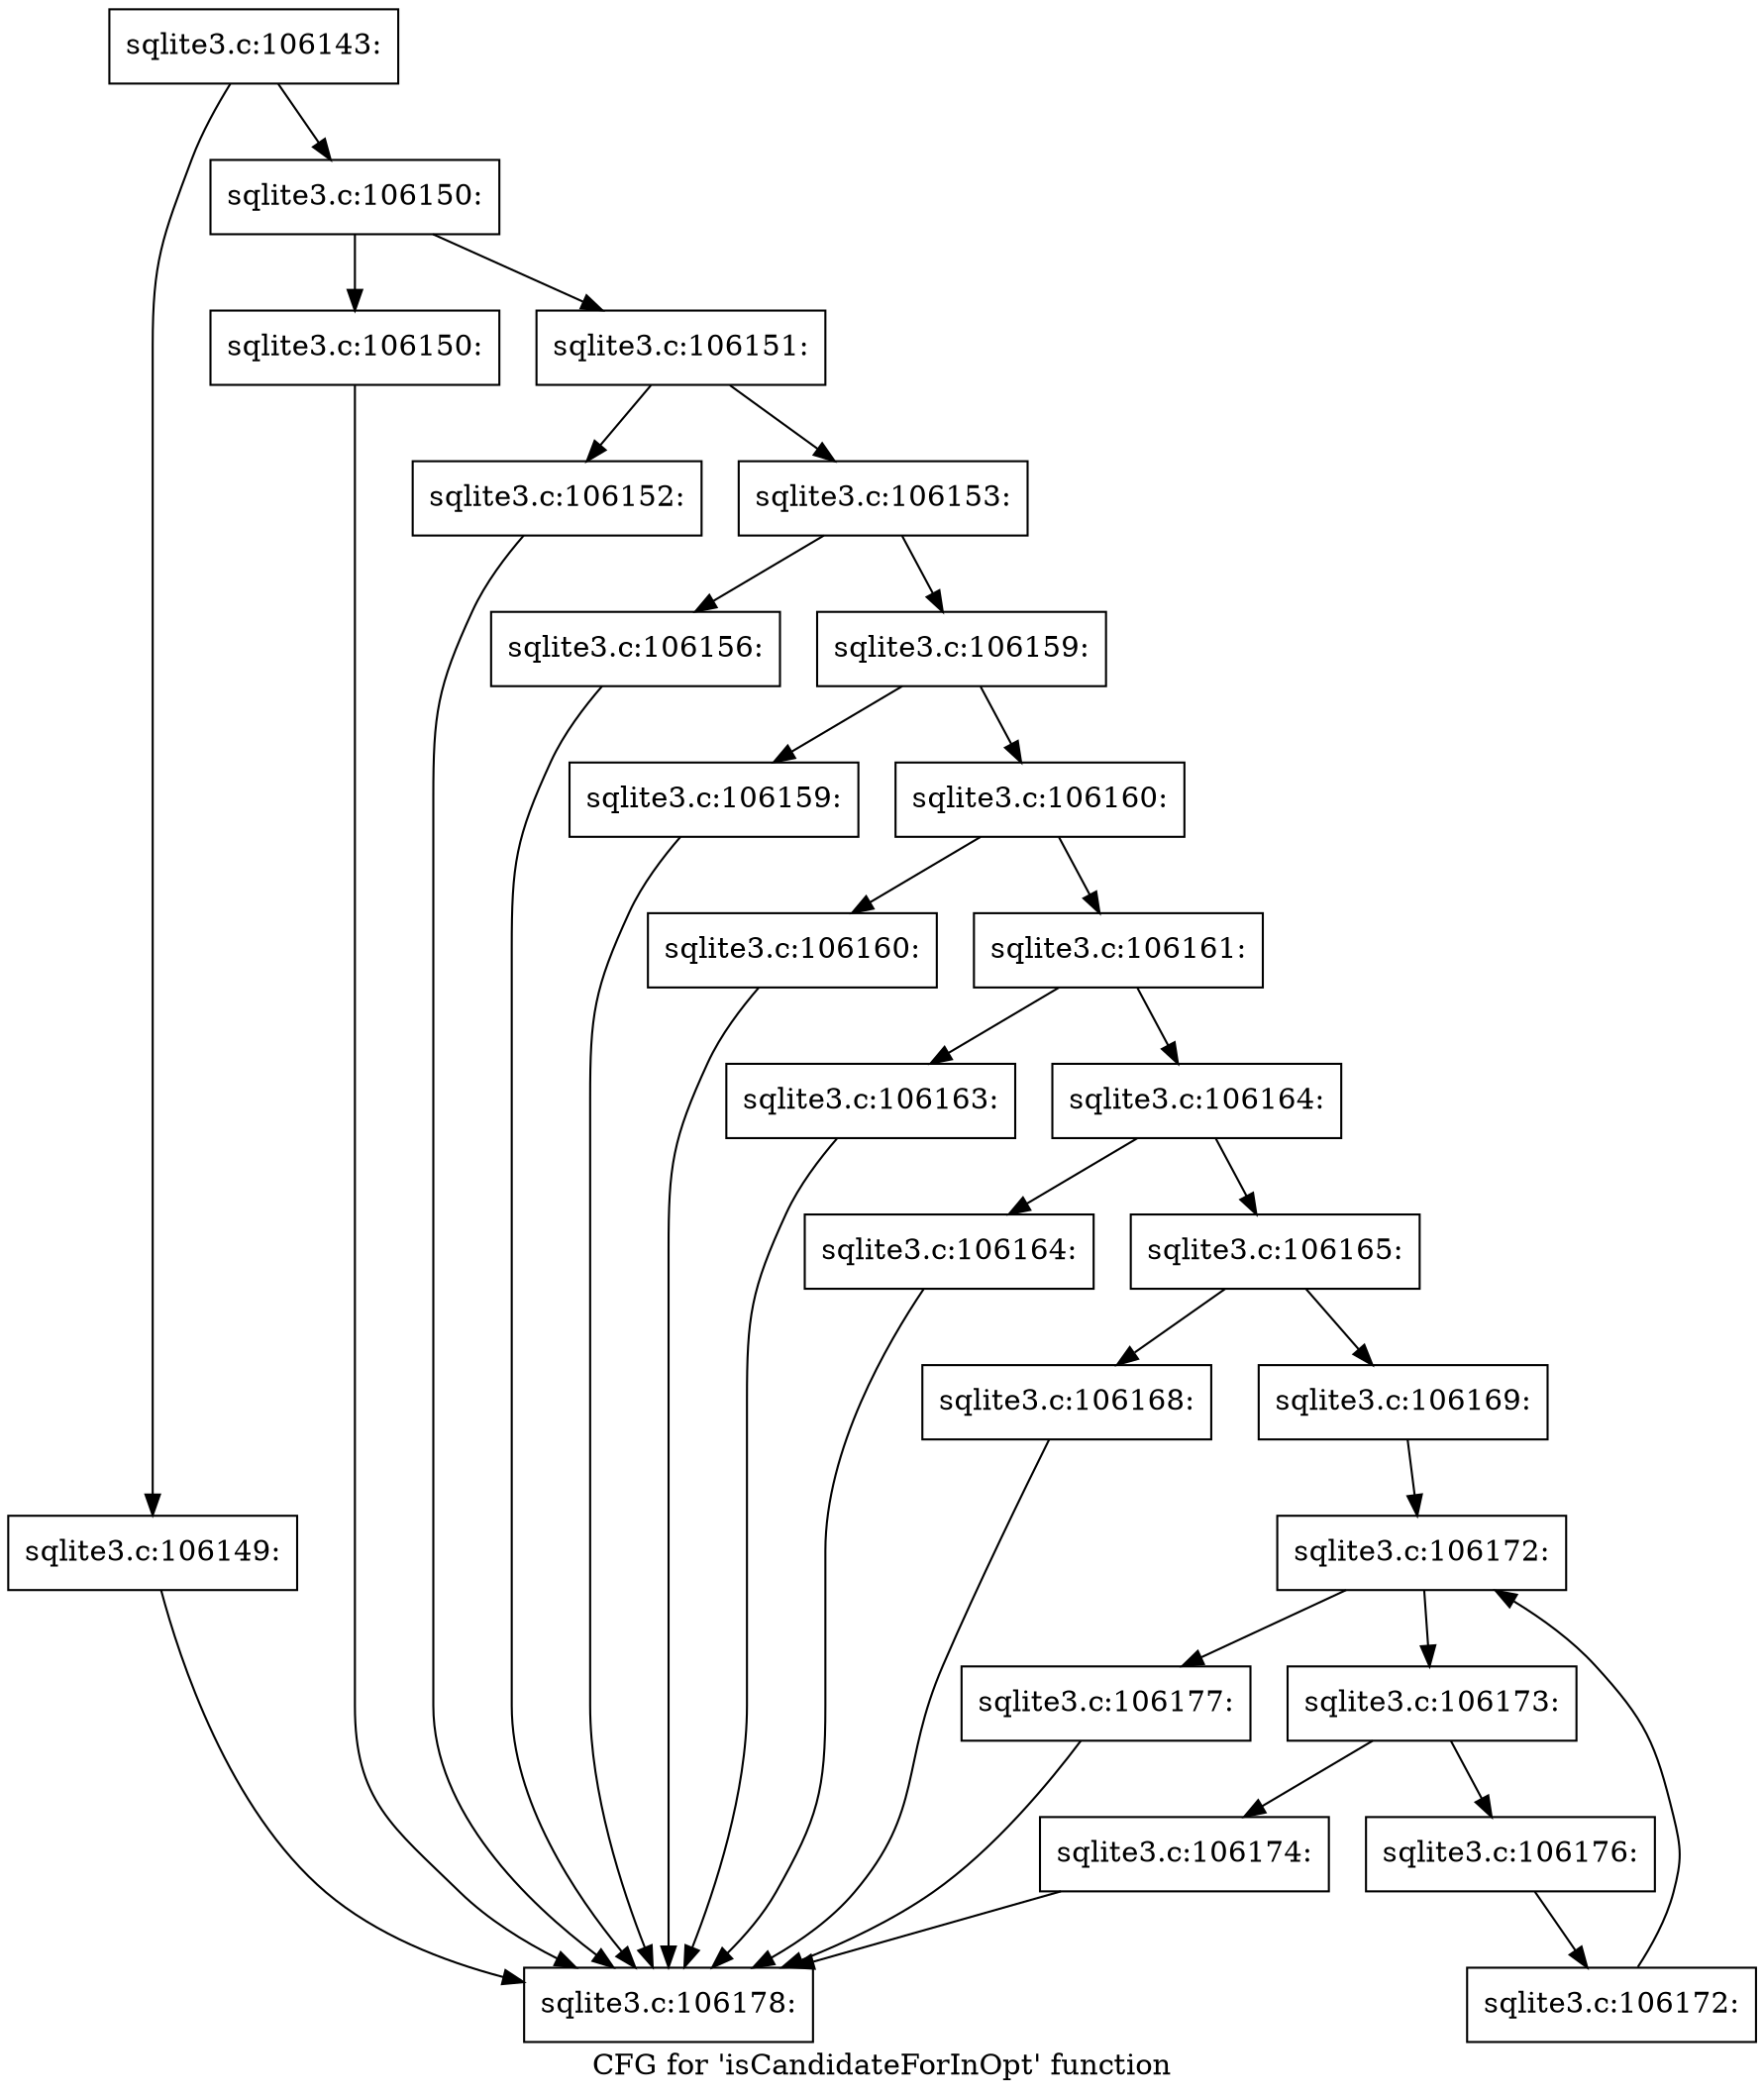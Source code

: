 digraph "CFG for 'isCandidateForInOpt' function" {
	label="CFG for 'isCandidateForInOpt' function";

	Node0x55c0f7209c10 [shape=record,label="{sqlite3.c:106143:}"];
	Node0x55c0f7209c10 -> Node0x55c0f8c7ced0;
	Node0x55c0f7209c10 -> Node0x55c0f8c7ce80;
	Node0x55c0f8c7ce80 [shape=record,label="{sqlite3.c:106149:}"];
	Node0x55c0f8c7ce80 -> Node0x55c0f721b6b0;
	Node0x55c0f8c7ced0 [shape=record,label="{sqlite3.c:106150:}"];
	Node0x55c0f8c7ced0 -> Node0x55c0f8c7d4f0;
	Node0x55c0f8c7ced0 -> Node0x55c0f8c7d540;
	Node0x55c0f8c7d4f0 [shape=record,label="{sqlite3.c:106150:}"];
	Node0x55c0f8c7d4f0 -> Node0x55c0f721b6b0;
	Node0x55c0f8c7d540 [shape=record,label="{sqlite3.c:106151:}"];
	Node0x55c0f8c7d540 -> Node0x55c0f8c7dec0;
	Node0x55c0f8c7d540 -> Node0x55c0f8c7df10;
	Node0x55c0f8c7dec0 [shape=record,label="{sqlite3.c:106152:}"];
	Node0x55c0f8c7dec0 -> Node0x55c0f721b6b0;
	Node0x55c0f8c7df10 [shape=record,label="{sqlite3.c:106153:}"];
	Node0x55c0f8c7df10 -> Node0x55c0f8c7e4d0;
	Node0x55c0f8c7df10 -> Node0x55c0f8c7e520;
	Node0x55c0f8c7e4d0 [shape=record,label="{sqlite3.c:106156:}"];
	Node0x55c0f8c7e4d0 -> Node0x55c0f721b6b0;
	Node0x55c0f8c7e520 [shape=record,label="{sqlite3.c:106159:}"];
	Node0x55c0f8c7e520 -> Node0x55c0f8c7ed90;
	Node0x55c0f8c7e520 -> Node0x55c0f8c7ede0;
	Node0x55c0f8c7ed90 [shape=record,label="{sqlite3.c:106159:}"];
	Node0x55c0f8c7ed90 -> Node0x55c0f721b6b0;
	Node0x55c0f8c7ede0 [shape=record,label="{sqlite3.c:106160:}"];
	Node0x55c0f8c7ede0 -> Node0x55c0f8c7f3a0;
	Node0x55c0f8c7ede0 -> Node0x55c0f8c7f3f0;
	Node0x55c0f8c7f3a0 [shape=record,label="{sqlite3.c:106160:}"];
	Node0x55c0f8c7f3a0 -> Node0x55c0f721b6b0;
	Node0x55c0f8c7f3f0 [shape=record,label="{sqlite3.c:106161:}"];
	Node0x55c0f8c7f3f0 -> Node0x55c0f8c7fcd0;
	Node0x55c0f8c7f3f0 -> Node0x55c0f8c7fd20;
	Node0x55c0f8c7fcd0 [shape=record,label="{sqlite3.c:106163:}"];
	Node0x55c0f8c7fcd0 -> Node0x55c0f721b6b0;
	Node0x55c0f8c7fd20 [shape=record,label="{sqlite3.c:106164:}"];
	Node0x55c0f8c7fd20 -> Node0x55c0f8c80340;
	Node0x55c0f8c7fd20 -> Node0x55c0f8c80390;
	Node0x55c0f8c80340 [shape=record,label="{sqlite3.c:106164:}"];
	Node0x55c0f8c80340 -> Node0x55c0f721b6b0;
	Node0x55c0f8c80390 [shape=record,label="{sqlite3.c:106165:}"];
	Node0x55c0f8c80390 -> Node0x55c0f8c81060;
	Node0x55c0f8c80390 -> Node0x55c0f8c810b0;
	Node0x55c0f8c81060 [shape=record,label="{sqlite3.c:106168:}"];
	Node0x55c0f8c81060 -> Node0x55c0f721b6b0;
	Node0x55c0f8c810b0 [shape=record,label="{sqlite3.c:106169:}"];
	Node0x55c0f8c810b0 -> Node0x55c0f8c81ae0;
	Node0x55c0f8c81ae0 [shape=record,label="{sqlite3.c:106172:}"];
	Node0x55c0f8c81ae0 -> Node0x55c0f8c81d00;
	Node0x55c0f8c81ae0 -> Node0x55c0f8c81930;
	Node0x55c0f8c81d00 [shape=record,label="{sqlite3.c:106173:}"];
	Node0x55c0f8c81d00 -> Node0x55c0f8c82ab0;
	Node0x55c0f8c81d00 -> Node0x55c0f8c82b00;
	Node0x55c0f8c82ab0 [shape=record,label="{sqlite3.c:106174:}"];
	Node0x55c0f8c82ab0 -> Node0x55c0f721b6b0;
	Node0x55c0f8c82b00 [shape=record,label="{sqlite3.c:106176:}"];
	Node0x55c0f8c82b00 -> Node0x55c0f8c81c70;
	Node0x55c0f8c81c70 [shape=record,label="{sqlite3.c:106172:}"];
	Node0x55c0f8c81c70 -> Node0x55c0f8c81ae0;
	Node0x55c0f8c81930 [shape=record,label="{sqlite3.c:106177:}"];
	Node0x55c0f8c81930 -> Node0x55c0f721b6b0;
	Node0x55c0f721b6b0 [shape=record,label="{sqlite3.c:106178:}"];
}
